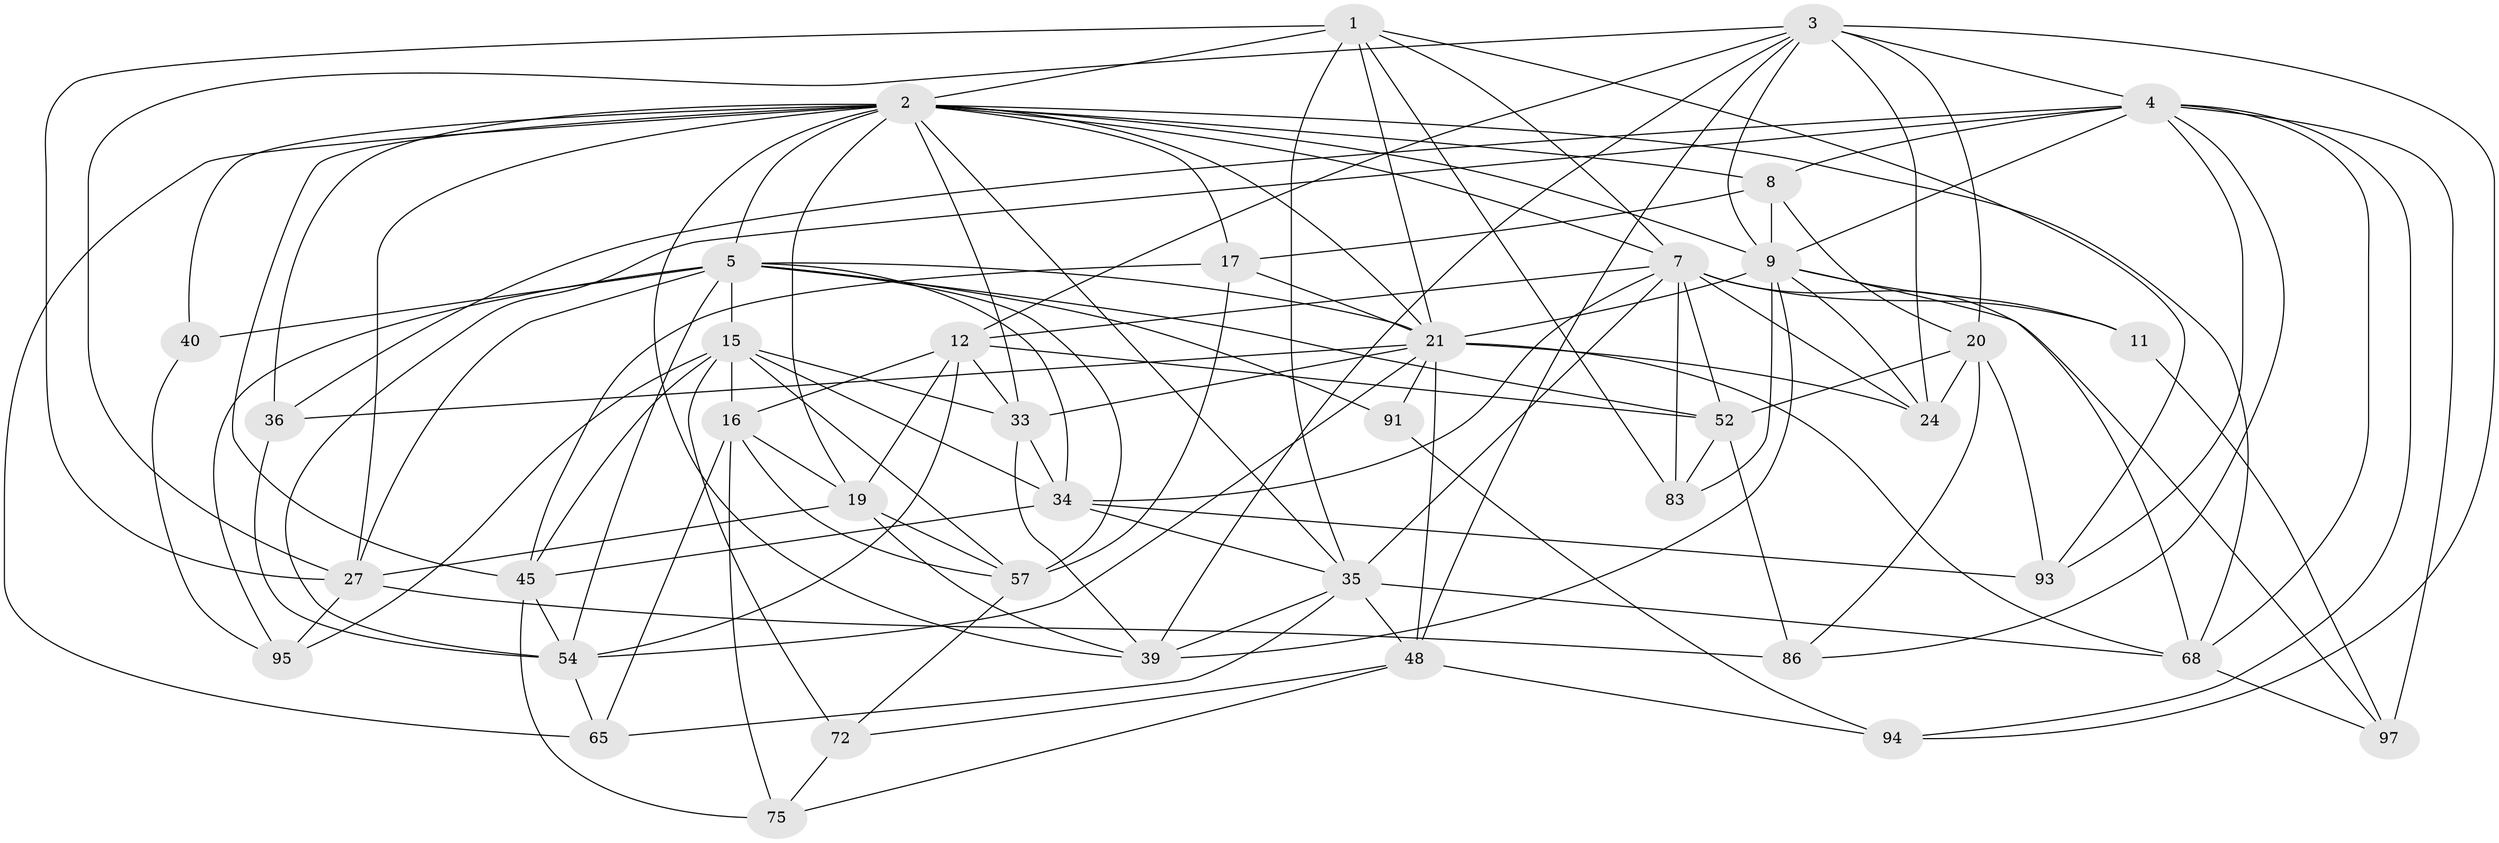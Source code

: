 // original degree distribution, {4: 1.0}
// Generated by graph-tools (version 1.1) at 2025/20/03/04/25 18:20:38]
// undirected, 40 vertices, 127 edges
graph export_dot {
graph [start="1"]
  node [color=gray90,style=filled];
  1 [super="+32+42"];
  2 [super="+6+25+62"];
  3 [super="+22+18"];
  4 [super="+67+28"];
  5 [super="+85+64+13"];
  7 [super="+10+38"];
  8 [super="+55"];
  9 [super="+37+26+44"];
  11 [super="+87"];
  12 [super="+69+14"];
  15 [super="+100+47"];
  16 [super="+66"];
  17 [super="+99"];
  19 [super="+30"];
  20 [super="+84+70"];
  21 [super="+46+49"];
  24 [super="+50"];
  27 [super="+29+74"];
  33 [super="+79+78"];
  34 [super="+92+89"];
  35 [super="+101+63"];
  36;
  39 [super="+53"];
  40;
  45 [super="+81"];
  48 [super="+61"];
  52 [super="+76"];
  54 [super="+59+58"];
  57 [super="+102"];
  65;
  68 [super="+80"];
  72;
  75;
  83;
  86;
  91;
  93;
  94;
  95;
  97;
  1 -- 27 [weight=2];
  1 -- 93;
  1 -- 21;
  1 -- 83;
  1 -- 35;
  1 -- 7;
  1 -- 2;
  2 -- 27;
  2 -- 35;
  2 -- 5 [weight=2];
  2 -- 7;
  2 -- 40;
  2 -- 9;
  2 -- 39;
  2 -- 17;
  2 -- 33;
  2 -- 65;
  2 -- 19;
  2 -- 36;
  2 -- 21;
  2 -- 68;
  2 -- 8;
  2 -- 45;
  3 -- 94;
  3 -- 48;
  3 -- 39;
  3 -- 24;
  3 -- 12;
  3 -- 9;
  3 -- 4;
  3 -- 27;
  3 -- 20 [weight=2];
  4 -- 93;
  4 -- 94;
  4 -- 86;
  4 -- 97;
  4 -- 68;
  4 -- 54;
  4 -- 36;
  4 -- 9;
  4 -- 8;
  5 -- 21;
  5 -- 40 [weight=2];
  5 -- 27;
  5 -- 57;
  5 -- 52;
  5 -- 34 [weight=2];
  5 -- 54;
  5 -- 91;
  5 -- 95;
  5 -- 15;
  7 -- 11 [weight=3];
  7 -- 83;
  7 -- 97;
  7 -- 35;
  7 -- 12;
  7 -- 34;
  7 -- 52;
  7 -- 24;
  8 -- 20;
  8 -- 9 [weight=2];
  8 -- 17;
  9 -- 11 [weight=2];
  9 -- 68;
  9 -- 83;
  9 -- 39;
  9 -- 21;
  9 -- 24;
  11 -- 97;
  12 -- 16;
  12 -- 19;
  12 -- 52;
  12 -- 54 [weight=2];
  12 -- 33;
  15 -- 72;
  15 -- 45;
  15 -- 16;
  15 -- 95;
  15 -- 57;
  15 -- 34;
  15 -- 33;
  16 -- 65;
  16 -- 57;
  16 -- 75;
  16 -- 19;
  17 -- 45;
  17 -- 21 [weight=2];
  17 -- 57;
  19 -- 57;
  19 -- 27;
  19 -- 39;
  20 -- 52;
  20 -- 24 [weight=2];
  20 -- 86;
  20 -- 93;
  21 -- 36;
  21 -- 54;
  21 -- 68;
  21 -- 24;
  21 -- 91 [weight=2];
  21 -- 48;
  21 -- 33;
  27 -- 86;
  27 -- 95;
  33 -- 34;
  33 -- 39;
  34 -- 45;
  34 -- 35;
  34 -- 93;
  35 -- 68;
  35 -- 65;
  35 -- 39;
  35 -- 48;
  36 -- 54;
  40 -- 95;
  45 -- 54;
  45 -- 75;
  48 -- 94;
  48 -- 75;
  48 -- 72;
  52 -- 83;
  52 -- 86;
  54 -- 65;
  57 -- 72;
  68 -- 97;
  72 -- 75;
  91 -- 94;
}
